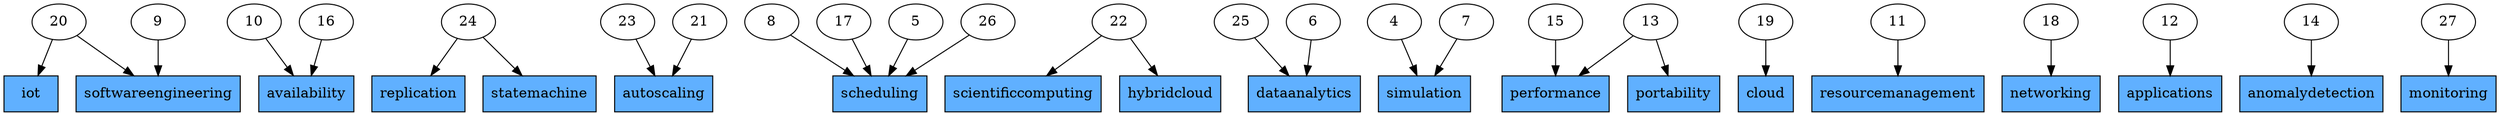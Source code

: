 digraph sldgraph {
overlap=false;
_S41202 -> _S62700;
_S41202 -> _S62610;
_S93957 -> _S51019;
_S91906 -> _S73430;
_S91906 -> _S49846;
_S17824 -> _S49920;
_S30014 -> _S51019;
_S87733 -> _S46779;
_S83028 -> _S45881;
_S83028 -> _S15752;
_S63183 -> _S47128;
_S17639 -> _S46802;
_S17065 -> _S19334;
_S17065 -> _S30004;
_S43643 -> _S46779;
_S25418 -> _S46779;
_S86062 -> _S86990;
_S46234 -> _S19334;
_S40724 -> _S57903;
_S23437 -> _S25372;
_S21630 -> _S46802;
_S91994 -> _S62610;
_S76431 -> _S46779;
_S23373 -> _S80270;
_S86707 -> _S17847;
_S21357 -> _S49920;
_S81271 -> _S65228;
_S93544 -> _S47128;
_S19334 [label="performance",shape=box,style=filled,fillcolor="#60b0ff"];
_S46802 [label="simulation",shape=box,style=filled,fillcolor="#60b0ff"];
_S30014 [label="16"];
_S86062 [label="19"];
_S49846 [label="statemachine",shape=box,style=filled,fillcolor="#60b0ff"];
_S87733 [label="8"];
_S51019 [label="availability",shape=box,style=filled,fillcolor="#60b0ff"];
_S15752 [label="hybridcloud",shape=box,style=filled,fillcolor="#60b0ff"];
_S62610 [label="softwareengineering",shape=box,style=filled,fillcolor="#60b0ff"];
_S46234 [label="15"];
_S23373 [label="12"];
_S76431 [label="26"];
_S17639 [label="4"];
_S25418 [label="5"];
_S49920 [label="autoscaling",shape=box,style=filled,fillcolor="#60b0ff"];
_S86990 [label="cloud",shape=box,style=filled,fillcolor="#60b0ff"];
_S21630 [label="7"];
_S41202 [label="20"];
_S83028 [label="22"];
_S91994 [label="9"];
_S43643 [label="17"];
_S93957 [label="10"];
_S47128 [label="dataanalytics",shape=box,style=filled,fillcolor="#60b0ff"];
_S91906 [label="24"];
_S45881 [label="scientificcomputing",shape=box,style=filled,fillcolor="#60b0ff"];
_S17065 [label="13"];
_S63183 [label="25"];
_S40724 [label="11"];
_S65228 [label="monitoring",shape=box,style=filled,fillcolor="#60b0ff"];
_S93544 [label="6"];
_S25372 [label="networking",shape=box,style=filled,fillcolor="#60b0ff"];
_S17847 [label="anomalydetection",shape=box,style=filled,fillcolor="#60b0ff"];
_S17824 [label="23"];
_S62700 [label="iot",shape=box,style=filled,fillcolor="#60b0ff"];
_S57903 [label="resourcemanagement",shape=box,style=filled,fillcolor="#60b0ff"];
_S80270 [label="applications",shape=box,style=filled,fillcolor="#60b0ff"];
_S23437 [label="18"];
_S86707 [label="14"];
_S73430 [label="replication",shape=box,style=filled,fillcolor="#60b0ff"];
_S30004 [label="portability",shape=box,style=filled,fillcolor="#60b0ff"];
_S81271 [label="27"];
_S46779 [label="scheduling",shape=box,style=filled,fillcolor="#60b0ff"];
_S21357 [label="21"];
}
